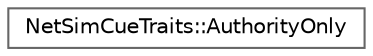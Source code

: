 digraph "Graphical Class Hierarchy"
{
 // INTERACTIVE_SVG=YES
 // LATEX_PDF_SIZE
  bgcolor="transparent";
  edge [fontname=Helvetica,fontsize=10,labelfontname=Helvetica,labelfontsize=10];
  node [fontname=Helvetica,fontsize=10,shape=box,height=0.2,width=0.4];
  rankdir="LR";
  Node0 [id="Node000000",label="NetSimCueTraits::AuthorityOnly",height=0.2,width=0.4,color="grey40", fillcolor="white", style="filled",URL="$dd/d45/structNetSimCueTraits_1_1AuthorityOnly.html",tooltip=" "];
}
